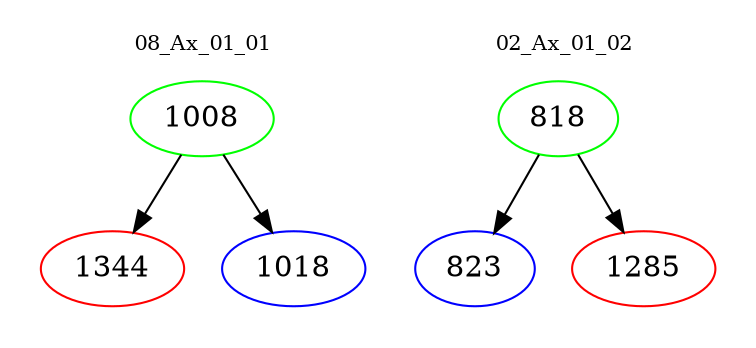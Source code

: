 digraph{
subgraph cluster_0 {
color = white
label = "08_Ax_01_01";
fontsize=10;
T0_1008 [label="1008", color="green"]
T0_1008 -> T0_1344 [color="black"]
T0_1344 [label="1344", color="red"]
T0_1008 -> T0_1018 [color="black"]
T0_1018 [label="1018", color="blue"]
}
subgraph cluster_1 {
color = white
label = "02_Ax_01_02";
fontsize=10;
T1_818 [label="818", color="green"]
T1_818 -> T1_823 [color="black"]
T1_823 [label="823", color="blue"]
T1_818 -> T1_1285 [color="black"]
T1_1285 [label="1285", color="red"]
}
}
